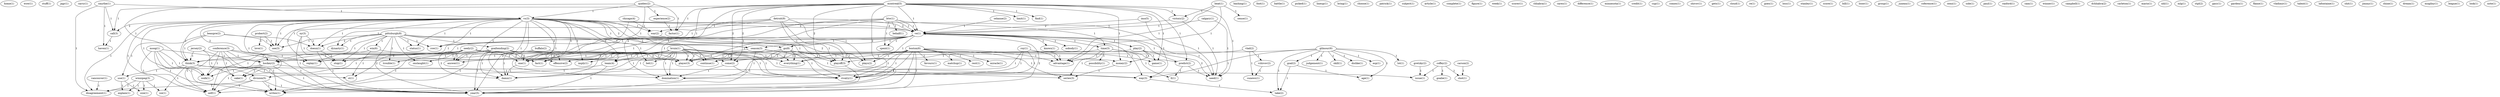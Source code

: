 digraph G {
  home [ label="home(1)" ];
  wow [ label="wow(1)" ];
  stuff [ label="stuff(1)" ];
  jagr [ label="jagr(1)" ];
  carry [ label="carry(1)" ];
  quebec [ label="quebec(2)" ];
  vs [ label="vs(3)" ];
  call [ label="call(3)" ];
  experience [ label="experience(2)" ];
  one [ label="one(1)" ];
  factor [ label="factor(1)" ];
  btw [ label="btw(1)" ];
  behalf [ label="behalf(1)" ];
  ve [ label="ve(1)" ];
  time [ label="time(3)" ];
  fact [ label="fact(1)" ];
  spent [ label="spent(1)" ];
  damn [ label="damn(1)" ];
  ve [ label="ve(1)" ];
  beat [ label="beat(1)" ];
  sense [ label="sense(1)" ];
  victory [ label="victory(2)" ];
  advantage [ label="advantage(1)" ];
  smythe [ label="smythe(1)" ];
  haven [ label="haven(1)" ];
  disagreement [ label="disagreement(1)" ];
  bashing [ label="bashing(1)" ];
  go [ label="go(8)" ];
  season [ label="season(3)" ];
  team [ label="team(4)" ];
  imply [ label="imply(1)" ];
  hockey [ label="hockey(2)" ];
  answer [ label="answer(1)" ];
  continue [ label="continue(1)" ];
  walk [ label="walk(1)" ];
  cake [ label="cake(1)" ];
  way [ label="way(3)" ];
  status [ label="status(1)" ];
  think [ label="think(3)" ];
  dynasty [ label="dynasty(1)" ];
  replay [ label="replay(1)" ];
  domination [ label="domination(1)" ];
  self [ label="self(1)" ];
  row [ label="row(1)" ];
  war [ label="war(2)" ];
  doesn [ label="doesn(1)" ];
  playoff [ label="playoff(3)" ];
  year [ label="year(5)" ];
  see [ label="see(3)" ];
  rivalry [ label="rivalry(1)" ];
  foot [ label="foot(1)" ];
  battle [ label="battle(1)" ];
  bruin [ label="bruin(1)" ];
  come [ label="come(2)" ];
  offensive [ label="offensive(2)" ];
  everything [ label="everything(1)" ];
  player [ label="player(3)" ];
  picked [ label="picked(1)" ];
  lineup [ label="lineup(1)" ];
  bring [ label="bring(1)" ];
  choose [ label="choose(1)" ];
  patrick [ label="patrick(1)" ];
  conference [ label="conference(3)" ];
  writes [ label="writes(1)" ];
  subject [ label="subject(1)" ];
  article [ label="article(1)" ];
  complete [ label="complete(1)" ];
  play [ label="play(2)" ];
  knows [ label="knows(1)" ];
  nobody [ label="nobody(1)" ];
  need [ label="need(1)" ];
  moog [ label="moog(1)" ];
  figure [ label="figure(1)" ];
  bet [ label="bet(1)" ];
  game [ label="game(1)" ];
  money [ label="money(2)" ];
  pittsburgh [ label="pittsburgh(8)" ];
  win [ label="win(6)" ];
  goaltending [ label="goaltending(2)" ];
  trouble [ label="trouble(1)" ];
  onslaught [ label="onslaught(1)" ];
  plays [ label="plays(2)" ];
  stop [ label="stop(1)" ];
  week [ label="week(1)" ];
  scorer [ label="scorer(1)" ];
  division [ label="division(5)" ];
  chhabra [ label="chhabra(1)" ];
  edge [ label="edge(1)" ];
  cares [ label="cares(1)" ];
  difference [ label="difference(1)" ];
  series [ label="series(3)" ];
  st [ label="st(1)" ];
  minnesota [ label="minnesota(1)" ];
  credit [ label="credit(1)" ];
  cup [ label="cup(1)" ];
  neely [ label="neely(2)" ];
  montreal [ label="montreal(5)" ];
  limit [ label="limit(1)" ];
  predict [ label="predict(2)" ];
  find [ label="find(1)" ];
  comes [ label="comes(1)" ];
  zhivov [ label="zhivov(1)" ];
  gets [ label="gets(1)" ];
  cloud [ label="cloud(1)" ];
  re [ label="re(1)" ];
  goes [ label="goes(1)" ];
  loss [ label="loss(1)" ];
  jersey [ label="jersey(2)" ];
  bruin [ label="bruin(1)" ];
  stanley [ label="stanley(1)" ];
  vancouver [ label="vancouver(1)" ];
  beaupre [ label="beaupre(2)" ];
  use [ label="use(1)" ];
  score [ label="score(1)" ];
  gilmour [ label="gilmour(6)" ];
  judgement [ label="judgement(1)" ];
  skill [ label="skill(1)" ];
  goal [ label="goal(2)" ];
  dislike [ label="dislike(1)" ];
  age [ label="age(1)" ];
  take [ label="take(2)" ];
  esp [ label="esp(1)" ];
  lot [ label="lot(1)" ];
  bill [ label="bill(1)" ];
  vlad [ label="vlad(2)" ];
  vzhivov [ label="vzhivov(2)" ];
  cunews [ label="cunews(1)" ];
  loser [ label="loser(1)" ];
  group [ label="group(1)" ];
  juneau [ label="juneau(1)" ];
  coference [ label="coference(1)" ];
  semi [ label="semi(1)" ];
  beat [ label="beat(1)" ];
  possibility [ label="possibility(1)" ];
  ll [ label="ll(1)" ];
  side [ label="side(1)" ];
  ice [ label="ice(1)" ];
  issue [ label="issue(1)" ];
  boston [ label="boston(6)" ];
  favours [ label="favours(1)" ];
  matchup [ label="matchup(1)" ];
  rest [ label="rest(1)" ];
  miracle [ label="miracle(1)" ];
  paul [ label="paul(1)" ];
  ranford [ label="ranford(1)" ];
  chicago [ label="chicago(4)" ];
  cam [ label="cam(1)" ];
  explain [ label="explain(1)" ];
  size [ label="size(1)" ];
  winner [ label="winner(1)" ];
  campbell [ label="campbell(1)" ];
  dchhabra [ label="dchhabra(2)" ];
  detroit [ label="detroit(9)" ];
  carleton [ label="carleton(1)" ];
  mario [ label="mario(1)" ];
  winnipeg [ label="winnipeg(3)" ];
  nhl [ label="nhl(1)" ];
  mlg [ label="mlg(1)" ];
  stpl [ label="stpl(2)" ];
  gary [ label="gary(1)" ];
  garden [ label="garden(1)" ];
  flame [ label="flame(1)" ];
  vladimir [ label="vladimir(1)" ];
  buffalo [ label="buffalo(2)" ];
  coffey [ label="coffey(2)" ];
  goalie [ label="goalie(1)" ];
  shot [ label="shot(1)" ];
  talent [ label="talent(1)" ];
  ny [ label="ny(3)" ];
  lafontaine [ label="lafontaine(1)" ];
  shit [ label="shit(1)" ];
  jimmy [ label="jimmy(1)" ];
  shine [ label="shine(1)" ];
  probert [ label="probert(2)" ];
  love [ label="love(1)" ];
  dream [ label="dream(1)" ];
  gretzky [ label="gretzky(2)" ];
  roy [ label="roy(1)" ];
  mogilny [ label="mogilny(1)" ];
  roy [ label="roy(1)" ];
  calgary [ label="calgary(1)" ];
  league [ label="league(1)" ];
  selanne [ label="selanne(2)" ];
  moog [ label="moog(1)" ];
  look [ label="look(1)" ];
  carson [ label="carson(2)" ];
  note [ label="note(1)" ];
  imo [ label="imo(5)" ];
  roy [ label="roy(1)" ];
  quebec -> vs [ label="1" ];
  quebec -> call [ label="1" ];
  quebec -> experience [ label="1" ];
  quebec -> one [ label="1" ];
  quebec -> factor [ label="1" ];
  btw -> behalf [ label="1" ];
  btw -> ve [ label="1" ];
  btw -> one [ label="1" ];
  btw -> time [ label="1" ];
  btw -> fact [ label="1" ];
  btw -> spent [ label="1" ];
  btw -> damn [ label="1" ];
  btw -> ve [ label="1" ];
  beat -> sense [ label="1" ];
  beat -> victory [ label="1" ];
  beat -> advantage [ label="1" ];
  smythe -> vs [ label="1" ];
  smythe -> call [ label="1" ];
  smythe -> haven [ label="1" ];
  smythe -> disagreement [ label="1" ];
  vs -> ve [ label="2" ];
  vs -> call [ label="2" ];
  vs -> go [ label="2" ];
  vs -> season [ label="1" ];
  vs -> team [ label="1" ];
  vs -> imply [ label="1" ];
  vs -> hockey [ label="2" ];
  vs -> answer [ label="1" ];
  vs -> continue [ label="1" ];
  vs -> walk [ label="1" ];
  vs -> cake [ label="1" ];
  vs -> one [ label="2" ];
  vs -> way [ label="1" ];
  vs -> status [ label="1" ];
  vs -> think [ label="1" ];
  vs -> dynasty [ label="1" ];
  vs -> replay [ label="1" ];
  vs -> domination [ label="1" ];
  vs -> self [ label="1" ];
  vs -> fact [ label="1" ];
  vs -> row [ label="1" ];
  vs -> disagreement [ label="1" ];
  vs -> war [ label="1" ];
  vs -> damn [ label="1" ];
  vs -> doesn [ label="1" ];
  vs -> playoff [ label="1" ];
  vs -> year [ label="2" ];
  vs -> see [ label="1" ];
  vs -> rivalry [ label="1" ];
  vs -> ve [ label="2" ];
  bruin -> imply [ label="1" ];
  bruin -> answer [ label="1" ];
  bruin -> continue [ label="1" ];
  bruin -> come [ label="1" ];
  bruin -> one [ label="1" ];
  bruin -> domination [ label="1" ];
  bruin -> offensive [ label="1" ];
  bruin -> fact [ label="1" ];
  bruin -> everything [ label="1" ];
  bruin -> damn [ label="1" ];
  bruin -> player [ label="1" ];
  bruin -> rivalry [ label="1" ];
  conference -> hockey [ label="1" ];
  conference -> walk [ label="1" ];
  conference -> cake [ label="1" ];
  conference -> replay [ label="1" ];
  conference -> self [ label="1" ];
  conference -> year [ label="1" ];
  conference -> writes [ label="1" ];
  ve -> go [ label="1" ];
  ve -> season [ label="1" ];
  ve -> team [ label="1" ];
  ve -> play [ label="1" ];
  ve -> hockey [ label="1" ];
  ve -> knows [ label="1" ];
  ve -> way [ label="1" ];
  ve -> time [ label="1" ];
  ve -> spent [ label="1" ];
  ve -> playoff [ label="1" ];
  ve -> player [ label="1" ];
  ve -> year [ label="2" ];
  ve -> nobody [ label="1" ];
  ve -> need [ label="1" ];
  moog -> hockey [ label="1" ];
  moog -> walk [ label="1" ];
  moog -> cake [ label="1" ];
  moog -> self [ label="1" ];
  moog -> writes [ label="1" ];
  call -> haven [ label="1" ];
  experience -> factor [ label="1" ];
  go -> team [ label="1" ];
  go -> bet [ label="1" ];
  go -> continue [ label="1" ];
  go -> come [ label="1" ];
  go -> game [ label="1" ];
  go -> money [ label="1" ];
  go -> domination [ label="1" ];
  go -> everything [ label="1" ];
  go -> rivalry [ label="1" ];
  pittsburgh -> season [ label="1" ];
  pittsburgh -> win [ label="1" ];
  pittsburgh -> goaltending [ label="1" ];
  pittsburgh -> bet [ label="1" ];
  pittsburgh -> status [ label="1" ];
  pittsburgh -> trouble [ label="1" ];
  pittsburgh -> dynasty [ label="1" ];
  pittsburgh -> replay [ label="1" ];
  pittsburgh -> onslaught [ label="1" ];
  pittsburgh -> row [ label="1" ];
  pittsburgh -> doesn [ label="2" ];
  pittsburgh -> plays [ label="2" ];
  pittsburgh -> stop [ label="1" ];
  pittsburgh -> year [ label="2" ];
  pittsburgh -> see [ label="1" ];
  season -> hockey [ label="1" ];
  season -> way [ label="1" ];
  season -> playoff [ label="1" ];
  season -> year [ label="1" ];
  team -> division [ label="1" ];
  team -> year [ label="1" ];
  win -> think [ label="1" ];
  win -> series [ label="1" ];
  win -> st [ label="1" ];
  neely -> hockey [ label="1" ];
  neely -> answer [ label="2" ];
  neely -> walk [ label="1" ];
  neely -> cake [ label="1" ];
  neely -> one [ label="2" ];
  neely -> offensive [ label="2" ];
  neely -> self [ label="1" ];
  neely -> fact [ label="2" ];
  neely -> damn [ label="2" ];
  neely -> player [ label="2" ];
  neely -> writes [ label="1" ];
  play -> game [ label="1" ];
  play -> money [ label="1" ];
  play -> think [ label="1" ];
  play -> need [ label="2" ];
  montreal -> victory [ label="1" ];
  montreal -> continue [ label="2" ];
  montreal -> come [ label="2" ];
  montreal -> game [ label="1" ];
  montreal -> one [ label="1" ];
  montreal -> limit [ label="1" ];
  montreal -> money [ label="1" ];
  montreal -> think [ label="1" ];
  montreal -> domination [ label="2" ];
  montreal -> factor [ label="1" ];
  montreal -> predict [ label="1" ];
  montreal -> everything [ label="2" ];
  montreal -> find [ label="1" ];
  montreal -> need [ label="1" ];
  montreal -> rivalry [ label="2" ];
  montreal -> ve [ label="1" ];
  hockey -> walk [ label="1" ];
  hockey -> cake [ label="1" ];
  hockey -> way [ label="1" ];
  hockey -> self [ label="1" ];
  hockey -> year [ label="1" ];
  goaltending -> answer [ label="1" ];
  goaltending -> one [ label="1" ];
  goaltending -> trouble [ label="1" ];
  goaltending -> offensive [ label="1" ];
  goaltending -> onslaught [ label="1" ];
  goaltending -> fact [ label="1" ];
  goaltending -> damn [ label="1" ];
  goaltending -> stop [ label="1" ];
  goaltending -> player [ label="1" ];
  goaltending -> year [ label="1" ];
  victory -> need [ label="1" ];
  victory -> ve [ label="1" ];
  jersey -> division [ label="1" ];
  jersey -> think [ label="1" ];
  jersey -> year [ label="1" ];
  bruin -> come [ label="1" ];
  bruin -> one [ label="1" ];
  bruin -> domination [ label="1" ];
  bruin -> offensive [ label="1" ];
  bruin -> fact [ label="1" ];
  bruin -> everything [ label="1" ];
  bruin -> damn [ label="1" ];
  bruin -> player [ label="1" ];
  bruin -> rivalry [ label="1" ];
  come -> domination [ label="1" ];
  come -> rivalry [ label="1" ];
  vancouver -> disagreement [ label="1" ];
  beaupre -> think [ label="1" ];
  beaupre -> use [ label="1" ];
  beaupre -> doesn [ label="1" ];
  beaupre -> see [ label="1" ];
  gilmour -> judgement [ label="1" ];
  gilmour -> way [ label="1" ];
  gilmour -> skill [ label="1" ];
  gilmour -> goal [ label="1" ];
  gilmour -> dislike [ label="1" ];
  gilmour -> age [ label="1" ];
  gilmour -> take [ label="1" ];
  gilmour -> esp [ label="1" ];
  gilmour -> player [ label="1" ];
  gilmour -> lot [ label="1" ];
  vlad -> vzhivov [ label="1" ];
  vlad -> cunews [ label="1" ];
  vlad -> player [ label="1" ];
  one -> damn [ label="1" ];
  money -> series [ label="1" ];
  way -> take [ label="1" ];
  division -> self [ label="1" ];
  division -> disagreement [ label="1" ];
  division -> year [ label="1" ];
  division -> writes [ label="1" ];
  beat -> advantage [ label="1" ];
  time -> possibility [ label="1" ];
  time -> series [ label="1" ];
  time -> predict [ label="1" ];
  time -> ll [ label="1" ];
  time -> player [ label="1" ];
  time -> advantage [ label="1" ];
  think -> use [ label="1" ];
  think -> st [ label="1" ];
  think -> ice [ label="1" ];
  think -> issue [ label="1" ];
  boston -> replay [ label="1" ];
  boston -> domination [ label="1" ];
  boston -> self [ label="1" ];
  boston -> series [ label="1" ];
  boston -> favours [ label="1" ];
  boston -> everything [ label="1" ];
  boston -> matchup [ label="1" ];
  boston -> rest [ label="1" ];
  boston -> plays [ label="1" ];
  boston -> miracle [ label="1" ];
  boston -> year [ label="1" ];
  boston -> advantage [ label="1" ];
  boston -> writes [ label="1" ];
  boston -> rivalry [ label="1" ];
  goal -> age [ label="1" ];
  goal -> take [ label="1" ];
  chicago -> st [ label="1" ];
  chicago -> war [ label="1" ];
  use -> explain [ label="1" ];
  use -> size [ label="1" ];
  detroit -> row [ label="1" ];
  detroit -> war [ label="1" ];
  detroit -> plays [ label="1" ];
  detroit -> playoff [ label="1" ];
  detroit -> year [ label="1" ];
  detroit -> see [ label="1" ];
  detroit -> ve [ label="2" ];
  winnipeg -> disagreement [ label="1" ];
  winnipeg -> explain [ label="1" ];
  winnipeg -> ice [ label="1" ];
  winnipeg -> size [ label="1" ];
  buffalo -> damn [ label="1" ];
  buffalo -> player [ label="1" ];
  buffalo -> writes [ label="1" ];
  coffey -> goalie [ label="1" ];
  coffey -> issue [ label="1" ];
  coffey -> shot [ label="1" ];
  predict -> ll [ label="1" ];
  predict -> need [ label="1" ];
  predict -> ve [ label="1" ];
  war -> playoff [ label="1" ];
  ny -> doesn [ label="1" ];
  ny -> stop [ label="1" ];
  ny -> year [ label="1" ];
  probert -> love [ label="1" ];
  probert -> see [ label="1" ];
  gretzky -> issue [ label="1" ];
  roy -> advantage [ label="1" ];
  roy -> rivalry [ label="1" ];
  roy -> advantage [ label="1" ];
  roy -> rivalry [ label="1" ];
  vzhivov -> cunews [ label="1" ];
  calgary -> need [ label="1" ];
  calgary -> ve [ label="1" ];
  doesn -> stop [ label="1" ];
  doesn -> year [ label="1" ];
  selanne -> ve [ label="1" ];
  playoff -> year [ label="1" ];
  moog -> writes [ label="1" ];
  carson -> shot [ label="1" ];
  imo -> need [ label="1" ];
  imo -> ve [ label="2" ];
  roy -> rivalry [ label="1" ];
}
